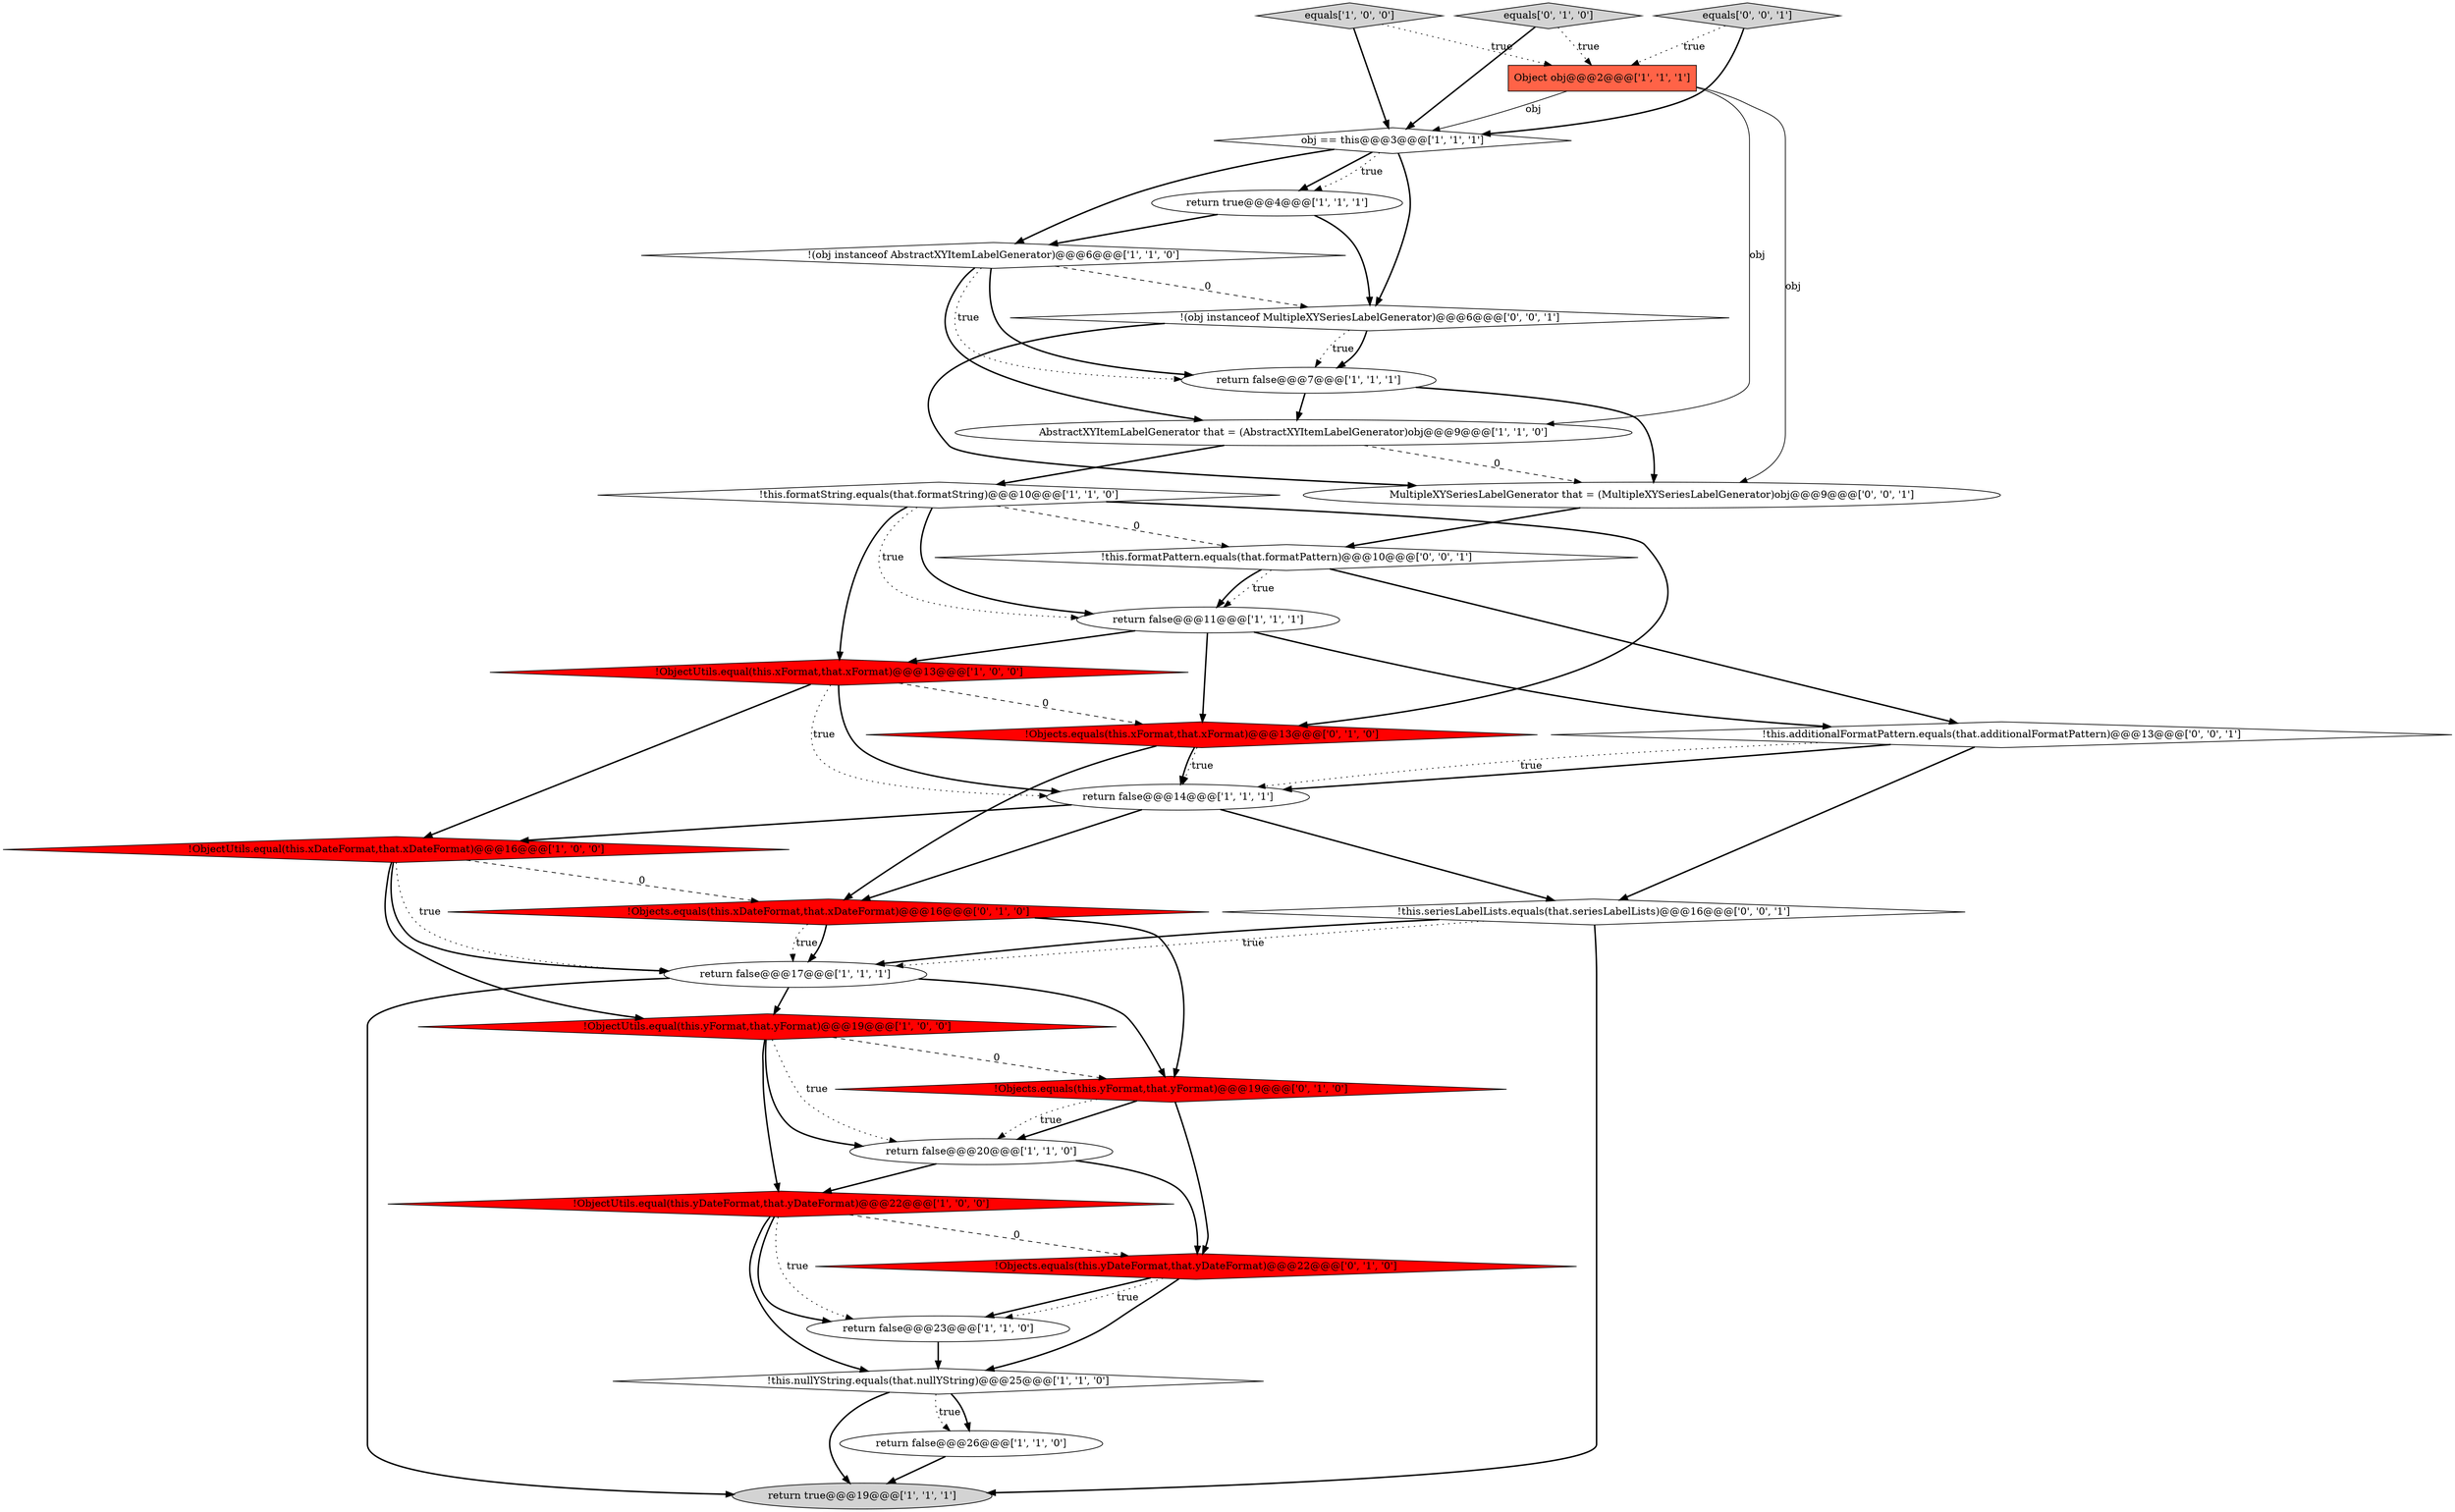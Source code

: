 digraph {
26 [style = filled, label = "!this.formatPattern.equals(that.formatPattern)@@@10@@@['0', '0', '1']", fillcolor = white, shape = diamond image = "AAA0AAABBB3BBB"];
23 [style = filled, label = "!Objects.equals(this.xDateFormat,that.xDateFormat)@@@16@@@['0', '1', '0']", fillcolor = red, shape = diamond image = "AAA1AAABBB2BBB"];
11 [style = filled, label = "!this.nullYString.equals(that.nullYString)@@@25@@@['1', '1', '0']", fillcolor = white, shape = diamond image = "AAA0AAABBB1BBB"];
0 [style = filled, label = "!ObjectUtils.equal(this.yDateFormat,that.yDateFormat)@@@22@@@['1', '0', '0']", fillcolor = red, shape = diamond image = "AAA1AAABBB1BBB"];
7 [style = filled, label = "equals['1', '0', '0']", fillcolor = lightgray, shape = diamond image = "AAA0AAABBB1BBB"];
17 [style = filled, label = "!(obj instanceof AbstractXYItemLabelGenerator)@@@6@@@['1', '1', '0']", fillcolor = white, shape = diamond image = "AAA0AAABBB1BBB"];
24 [style = filled, label = "equals['0', '1', '0']", fillcolor = lightgray, shape = diamond image = "AAA0AAABBB2BBB"];
13 [style = filled, label = "!ObjectUtils.equal(this.xDateFormat,that.xDateFormat)@@@16@@@['1', '0', '0']", fillcolor = red, shape = diamond image = "AAA1AAABBB1BBB"];
30 [style = filled, label = "!this.seriesLabelLists.equals(that.seriesLabelLists)@@@16@@@['0', '0', '1']", fillcolor = white, shape = diamond image = "AAA0AAABBB3BBB"];
27 [style = filled, label = "!this.additionalFormatPattern.equals(that.additionalFormatPattern)@@@13@@@['0', '0', '1']", fillcolor = white, shape = diamond image = "AAA0AAABBB3BBB"];
8 [style = filled, label = "!ObjectUtils.equal(this.xFormat,that.xFormat)@@@13@@@['1', '0', '0']", fillcolor = red, shape = diamond image = "AAA1AAABBB1BBB"];
20 [style = filled, label = "!Objects.equals(this.yFormat,that.yFormat)@@@19@@@['0', '1', '0']", fillcolor = red, shape = diamond image = "AAA1AAABBB2BBB"];
25 [style = filled, label = "equals['0', '0', '1']", fillcolor = lightgray, shape = diamond image = "AAA0AAABBB3BBB"];
1 [style = filled, label = "Object obj@@@2@@@['1', '1', '1']", fillcolor = tomato, shape = box image = "AAA0AAABBB1BBB"];
6 [style = filled, label = "return false@@@26@@@['1', '1', '0']", fillcolor = white, shape = ellipse image = "AAA0AAABBB1BBB"];
19 [style = filled, label = "return false@@@7@@@['1', '1', '1']", fillcolor = white, shape = ellipse image = "AAA0AAABBB1BBB"];
16 [style = filled, label = "return true@@@19@@@['1', '1', '1']", fillcolor = lightgray, shape = ellipse image = "AAA0AAABBB1BBB"];
5 [style = filled, label = "return false@@@17@@@['1', '1', '1']", fillcolor = white, shape = ellipse image = "AAA0AAABBB1BBB"];
22 [style = filled, label = "!Objects.equals(this.yDateFormat,that.yDateFormat)@@@22@@@['0', '1', '0']", fillcolor = red, shape = diamond image = "AAA1AAABBB2BBB"];
10 [style = filled, label = "!ObjectUtils.equal(this.yFormat,that.yFormat)@@@19@@@['1', '0', '0']", fillcolor = red, shape = diamond image = "AAA1AAABBB1BBB"];
15 [style = filled, label = "return false@@@23@@@['1', '1', '0']", fillcolor = white, shape = ellipse image = "AAA0AAABBB1BBB"];
2 [style = filled, label = "return false@@@20@@@['1', '1', '0']", fillcolor = white, shape = ellipse image = "AAA0AAABBB1BBB"];
12 [style = filled, label = "obj == this@@@3@@@['1', '1', '1']", fillcolor = white, shape = diamond image = "AAA0AAABBB1BBB"];
14 [style = filled, label = "!this.formatString.equals(that.formatString)@@@10@@@['1', '1', '0']", fillcolor = white, shape = diamond image = "AAA0AAABBB1BBB"];
28 [style = filled, label = "!(obj instanceof MultipleXYSeriesLabelGenerator)@@@6@@@['0', '0', '1']", fillcolor = white, shape = diamond image = "AAA0AAABBB3BBB"];
9 [style = filled, label = "return false@@@14@@@['1', '1', '1']", fillcolor = white, shape = ellipse image = "AAA0AAABBB1BBB"];
4 [style = filled, label = "return false@@@11@@@['1', '1', '1']", fillcolor = white, shape = ellipse image = "AAA0AAABBB1BBB"];
29 [style = filled, label = "MultipleXYSeriesLabelGenerator that = (MultipleXYSeriesLabelGenerator)obj@@@9@@@['0', '0', '1']", fillcolor = white, shape = ellipse image = "AAA0AAABBB3BBB"];
21 [style = filled, label = "!Objects.equals(this.xFormat,that.xFormat)@@@13@@@['0', '1', '0']", fillcolor = red, shape = diamond image = "AAA1AAABBB2BBB"];
3 [style = filled, label = "AbstractXYItemLabelGenerator that = (AbstractXYItemLabelGenerator)obj@@@9@@@['1', '1', '0']", fillcolor = white, shape = ellipse image = "AAA0AAABBB1BBB"];
18 [style = filled, label = "return true@@@4@@@['1', '1', '1']", fillcolor = white, shape = ellipse image = "AAA0AAABBB1BBB"];
30->5 [style = dotted, label="true"];
22->15 [style = bold, label=""];
5->20 [style = bold, label=""];
1->3 [style = solid, label="obj"];
27->9 [style = bold, label=""];
23->5 [style = dotted, label="true"];
13->5 [style = dotted, label="true"];
28->19 [style = dotted, label="true"];
13->23 [style = dashed, label="0"];
0->15 [style = bold, label=""];
14->26 [style = dashed, label="0"];
17->28 [style = dashed, label="0"];
15->11 [style = bold, label=""];
27->9 [style = dotted, label="true"];
12->18 [style = bold, label=""];
4->8 [style = bold, label=""];
10->20 [style = dashed, label="0"];
26->4 [style = dotted, label="true"];
7->1 [style = dotted, label="true"];
19->3 [style = bold, label=""];
11->16 [style = bold, label=""];
5->10 [style = bold, label=""];
12->28 [style = bold, label=""];
27->30 [style = bold, label=""];
4->21 [style = bold, label=""];
12->18 [style = dotted, label="true"];
26->4 [style = bold, label=""];
18->28 [style = bold, label=""];
29->26 [style = bold, label=""];
1->12 [style = solid, label="obj"];
26->27 [style = bold, label=""];
21->9 [style = bold, label=""];
21->9 [style = dotted, label="true"];
10->0 [style = bold, label=""];
28->19 [style = bold, label=""];
13->5 [style = bold, label=""];
10->2 [style = bold, label=""];
14->8 [style = bold, label=""];
14->4 [style = dotted, label="true"];
22->11 [style = bold, label=""];
14->21 [style = bold, label=""];
14->4 [style = bold, label=""];
21->23 [style = bold, label=""];
13->10 [style = bold, label=""];
28->29 [style = bold, label=""];
24->12 [style = bold, label=""];
23->20 [style = bold, label=""];
23->5 [style = bold, label=""];
19->29 [style = bold, label=""];
12->17 [style = bold, label=""];
0->11 [style = bold, label=""];
5->16 [style = bold, label=""];
2->0 [style = bold, label=""];
10->2 [style = dotted, label="true"];
30->5 [style = bold, label=""];
11->6 [style = dotted, label="true"];
17->19 [style = dotted, label="true"];
17->3 [style = bold, label=""];
8->9 [style = dotted, label="true"];
22->15 [style = dotted, label="true"];
8->13 [style = bold, label=""];
25->1 [style = dotted, label="true"];
3->29 [style = dashed, label="0"];
24->1 [style = dotted, label="true"];
1->29 [style = solid, label="obj"];
7->12 [style = bold, label=""];
0->15 [style = dotted, label="true"];
11->6 [style = bold, label=""];
3->14 [style = bold, label=""];
18->17 [style = bold, label=""];
9->30 [style = bold, label=""];
8->21 [style = dashed, label="0"];
0->22 [style = dashed, label="0"];
17->19 [style = bold, label=""];
20->22 [style = bold, label=""];
20->2 [style = bold, label=""];
9->23 [style = bold, label=""];
25->12 [style = bold, label=""];
6->16 [style = bold, label=""];
4->27 [style = bold, label=""];
8->9 [style = bold, label=""];
20->2 [style = dotted, label="true"];
2->22 [style = bold, label=""];
30->16 [style = bold, label=""];
9->13 [style = bold, label=""];
}
